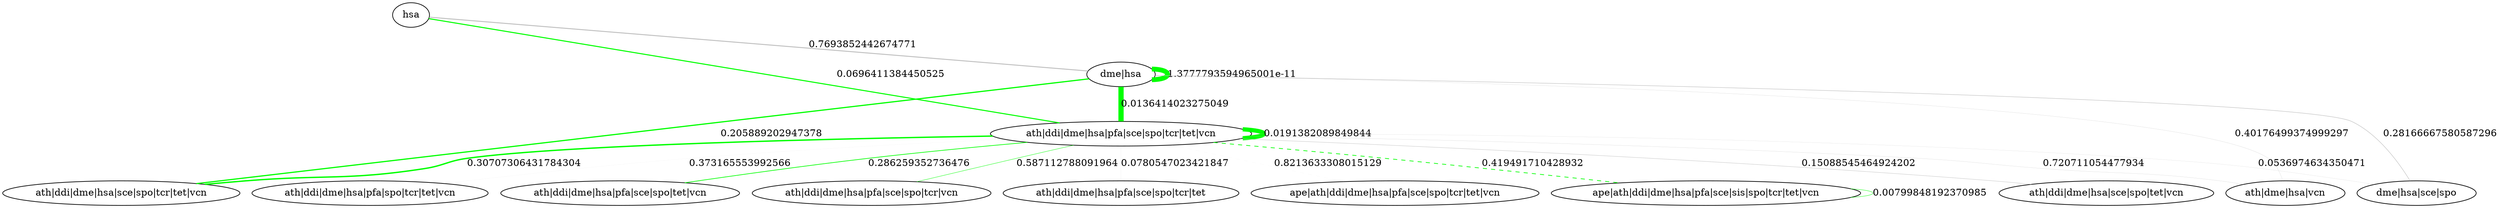 graph  {
hsa;
"dme|hsa";
"ath|ddi|dme|hsa|pfa|sce|spo|tcr|tet|vcn";
"dme|hsa|sce|spo";
"ath|dme|hsa|vcn";
"ath|ddi|dme|hsa|sce|spo|tcr|tet|vcn";
"ath|ddi|dme|hsa|sce|spo|tet|vcn";
"ath|ddi|dme|hsa|pfa|spo|tcr|tet|vcn";
"ath|ddi|dme|hsa|pfa|sce|spo|tet|vcn";
"ath|ddi|dme|hsa|pfa|sce|spo|tcr|vcn";
"ath|ddi|dme|hsa|pfa|sce|spo|tcr|tet";
"ape|ath|ddi|dme|hsa|pfa|sce|spo|tcr|tet|vcn";
"ape|ath|ddi|dme|hsa|pfa|sce|sis|spo|tcr|tet|vcn";
hsa -- "dme|hsa"  [A="--------+--------", B="------+-+--------", PROF_A="------+-+--------", PROF_Q="--------+--------", color=grey, expected_nab="23.8318", label="0.7693852442674771", nab=25, penwidth="1.3743815283122593", style=solid, taxa_A="dme|hsa", taxa_Q=hsa, taxonomy_A=eukar, taxonomy_Q=eukar];
hsa -- "ath|ddi|dme|hsa|pfa|sce|spo|tcr|tet|vcn"  [A="--------+--------", B="-+---++-++-+-++++", PROF_A="-+---++-++-+-++++", PROF_Q="--------+--------", color=green, expected_nab="19.6262", label="0.0696411384450525", nab=27, penwidth="1.4843320505772404", style=solid, taxa_A="ath|ddi|dme|hsa|pfa|sce|spo|tcr|tet|vcn", taxa_Q=hsa, taxonomy_A=eukar, taxonomy_Q=eukar];
"dme|hsa" -- "dme|hsa"  [A="------+-+--------", B="------+-+--------", PROF_A="------+-+--------", PROF_Q="------+-+--------", color=green, expected_nab="198.5981", label="1.3777793594965001e-11", nab=128, penwidth="7.036833424958769", style=solid, taxa_A="dme|hsa", taxa_Q="dme|hsa", taxonomy_A=eukar, taxonomy_Q=eukar];
"dme|hsa" -- "dme|hsa|sce|spo"  [A="------+-+--------", B="------+-+--+-+---", PROF_A="------+-+--+-+---", PROF_Q="------+-+--------", color=grey, expected_nab="9.1121", label="0.28166667580587296", nab=12, penwidth="0.6597031335898845", style=solid, taxa_A="dme|hsa|sce|spo", taxa_Q="dme|hsa", taxonomy_A=eukar, taxonomy_Q=eukar];
"dme|hsa" -- "ath|dme|hsa|vcn"  [A="------+-+--------", B="-+----+-+-------+", PROF_A="-+----+-+-------+", PROF_Q="------+-+--------", color=grey, expected_nab="5.8411", label="0.40176499374999297", nab=4, penwidth="0.21990104452996162", style=solid, taxa_A="ath|dme|hsa|vcn", taxa_Q="dme|hsa", taxonomy_A=eukar, taxonomy_Q=eukar];
"dme|hsa" -- "ath|ddi|dme|hsa|sce|spo|tcr|tet|vcn"  [A="------+-+--------", B="-+---++-+--+-++++", PROF_A="-+---++-+--+-++++", PROF_Q="------+-+--------", color=green, expected_nab="37.6168", label="0.205889202947378", nab=31, penwidth="1.7042330951072018", style=solid, taxa_A="ath|ddi|dme|hsa|sce|spo|tcr|tet|vcn", taxa_Q="dme|hsa", taxonomy_A=eukar, taxonomy_Q=eukar];
"dme|hsa" -- "ath|ddi|dme|hsa|pfa|sce|spo|tcr|tet|vcn"  [A="------+-+--------", B="-+---++-++-+-++++", PROF_A="-+---++-++-+-++++", PROF_Q="------+-+--------", color=green, expected_nab="163.5514", label="0.0136414023275049", nab=139, penwidth="7.641561297416162", style=solid, taxa_A="ath|ddi|dme|hsa|pfa|sce|spo|tcr|tet|vcn", taxa_Q="dme|hsa", taxonomy_A=eukar, taxonomy_Q=eukar];
"ath|ddi|dme|hsa|pfa|sce|spo|tcr|tet|vcn" -- "dme|hsa|sce|spo"  [A="------+-+--+-+---", B="-+---++-++-+-++++", PROF_A="-+---++-++-+-++++", PROF_Q="------+-+--+-+---", color=grey, expected_nab="7.5041", label="0.0536974634350471", nab=3, penwidth="0.16492578339747113", style=solid, taxa_A="ath|ddi|dme|hsa|pfa|sce|spo|tcr|tet|vcn", taxa_Q="dme|hsa|sce|spo", taxonomy_A=eukar, taxonomy_Q=eukar];
"ath|ddi|dme|hsa|pfa|sce|spo|tcr|tet|vcn" -- "ath|dme|hsa|vcn"  [A="-+----+-+-------+", B="-+---++-++-+-++++", PROF_A="-+---++-++-+-++++", PROF_Q="-+----+-+-------+", color=grey, expected_nab="4.8103", label="0.720711054477934", nab=4, penwidth="0.21990104452996162", style=solid, taxa_A="ath|ddi|dme|hsa|pfa|sce|spo|tcr|tet|vcn", taxa_Q="ath|dme|hsa|vcn", taxonomy_A=eukar, taxonomy_Q=eukar];
"ath|ddi|dme|hsa|pfa|sce|spo|tcr|tet|vcn" -- "ath|ddi|dme|hsa|sce|spo|tet|vcn"  [A="-+---++-+--+-+-++", B="-+---++-++-+-++++", PROF_A="-+---++-++-+-++++", PROF_Q="-+---++-+--+-+-++", color=grey, expected_nab="13.6614", label="0.15088545464924202", nab=9, penwidth="0.4947773501924134", style=solid, taxa_A="ath|ddi|dme|hsa|pfa|sce|spo|tcr|tet|vcn", taxa_Q="ath|ddi|dme|hsa|sce|spo|tet|vcn", taxonomy_A=eukar, taxonomy_Q=eukar];
"ath|ddi|dme|hsa|pfa|sce|spo|tcr|tet|vcn" -- "ath|ddi|dme|hsa|sce|spo|tcr|tet|vcn"  [A="-+---++-+--+-++++", B="-+---++-++-+-++++", PROF_A="-+---++-++-+-++++", PROF_Q="-+---++-+--+-++++", color=green, expected_nab="30.9786", label="0.30707306431784304", nab=36, penwidth="1.9791094007696537", style=solid, taxa_A="ath|ddi|dme|hsa|pfa|sce|spo|tcr|tet|vcn", taxa_Q="ath|ddi|dme|hsa|sce|spo|tcr|tet|vcn", taxonomy_A=eukar, taxonomy_Q=eukar];
"ath|ddi|dme|hsa|pfa|sce|spo|tcr|tet|vcn" -- "ath|ddi|dme|hsa|pfa|spo|tcr|tet|vcn"  [A="-+---++-++---++++", B="-+---++-++-+-++++", PROF_A="-+---++-++-+-++++", PROF_Q="-+---++-++---++++", color=grey, expected_nab="2.309", label="0.373165553992566", nab=1, penwidth="0.054975261132490384", style=solid, taxa_A="ath|ddi|dme|hsa|pfa|sce|spo|tcr|tet|vcn", taxa_Q="ath|ddi|dme|hsa|pfa|spo|tcr|tet|vcn", taxonomy_A=eukar, taxonomy_Q=eukar];
"ath|ddi|dme|hsa|pfa|sce|spo|tcr|tet|vcn" -- "ath|ddi|dme|hsa|pfa|sce|spo|tet|vcn"  [A="-+---++-++-+-+-++", B="-+---++-++-+-++++", PROF_A="-+---++-++-+-++++", PROF_Q="-+---++-++-+-+-++", color=green, expected_nab="13.4689", label="0.286259352736476", nab=17, penwidth="0.9345794392523363", style=solid, taxa_A="ath|ddi|dme|hsa|pfa|sce|spo|tcr|tet|vcn", taxa_Q="ath|ddi|dme|hsa|pfa|sce|spo|tet|vcn", taxonomy_A=eukar, taxonomy_Q=eukar];
"ath|ddi|dme|hsa|pfa|sce|spo|tcr|tet|vcn" -- "ath|ddi|dme|hsa|pfa|sce|spo|tcr|vcn"  [A="-+---++-++-+-++-+", B="-+---++-++-+-++++", PROF_A="-+---++-++-+-++++", PROF_Q="-+---++-++-+-++-+", color=green, expected_nab="7.6965", label="0.587112788091964", nab=9, penwidth="0.4947773501924134", style=solid, taxa_A="ath|ddi|dme|hsa|pfa|sce|spo|tcr|tet|vcn", taxa_Q="ath|ddi|dme|hsa|pfa|sce|spo|tcr|vcn", taxonomy_A=eukar, taxonomy_Q=eukar];
"ath|ddi|dme|hsa|pfa|sce|spo|tcr|tet|vcn" -- "ath|ddi|dme|hsa|pfa|sce|spo|tcr|tet"  [A="-+---++-++-+-+++-", B="-+---++-++-+-++++", PROF_A="-+---++-++-+-++++", PROF_Q="-+---++-++-+-+++-", color=grey, expected_nab="5.58", label="0.0780547023421847", nab=2, penwidth="0.10995052226498077", style=solid, taxa_A="ath|ddi|dme|hsa|pfa|sce|spo|tcr|tet|vcn", taxa_Q="ath|ddi|dme|hsa|pfa|sce|spo|tcr|tet", taxonomy_A=eukar, taxonomy_Q=eukar];
"ath|ddi|dme|hsa|pfa|sce|spo|tcr|tet|vcn" -- "ath|ddi|dme|hsa|pfa|sce|spo|tcr|tet|vcn"  [A="-+---++-++-+-++++", B="-+---++-++-+-++++", PROF_A="-+---++-++-+-++++", PROF_Q="-+---++-++-+-++++", color=green, expected_nab="134.6894", label="0.0191382089849844", nab=113, penwidth="6.212204507971412", style=solid, taxa_A="ath|ddi|dme|hsa|pfa|sce|spo|tcr|tet|vcn", taxa_Q="ath|ddi|dme|hsa|pfa|sce|spo|tcr|tet|vcn", taxonomy_A=eukar, taxonomy_Q=eukar];
"ath|ddi|dme|hsa|pfa|sce|spo|tcr|tet|vcn" -- "ape|ath|ddi|dme|hsa|pfa|sce|spo|tcr|tet|vcn"  [A="-+---++-++-+-++++", B="++---++-++-+-++++", PROF_A="++---++-++-+-++++", PROF_Q="-+---++-++-+-++++", color=grey, expected_nab="1.3469", label="0.8213633308015129", nab=1, penwidth="0.054975261132490384", style=dashed, taxa_A="ape|ath|ddi|dme|hsa|pfa|sce|spo|tcr|tet|vcn", taxa_Q="ath|ddi|dme|hsa|pfa|sce|spo|tcr|tet|vcn", taxonomy_A=mixed, taxonomy_Q=eukar];
"ath|ddi|dme|hsa|pfa|sce|spo|tcr|tet|vcn" -- "ape|ath|ddi|dme|hsa|pfa|sce|sis|spo|tcr|tet|vcn"  [A="-+---++-++-+-++++", B="++---++-++-++++++", PROF_A="++---++-++-++++++", PROF_Q="-+---++-++-+-++++", color=green, expected_nab="21.3579", label="0.419491710428932", nab=18, penwidth="0.9895547003848268", style=dashed, taxa_A="ape|ath|ddi|dme|hsa|pfa|sce|sis|spo|tcr|tet|vcn", taxa_Q="ath|ddi|dme|hsa|pfa|sce|spo|tcr|tet|vcn", taxonomy_A=mixed, taxonomy_Q=eukar];
"ape|ath|ddi|dme|hsa|pfa|sce|sis|spo|tcr|tet|vcn" -- "ape|ath|ddi|dme|hsa|pfa|sce|sis|spo|tcr|tet|vcn"  [A="++---++-++-++++++", B="++---++-++-++++++", PROF_A="++---++-++-++++++", PROF_Q="++---++-++-++++++", color=green, expected_nab="3.3868", label="0.00799848192370985", nab=9, penwidth="0.4947773501924134", style=solid, taxa_A="ape|ath|ddi|dme|hsa|pfa|sce|sis|spo|tcr|tet|vcn", taxa_Q="ape|ath|ddi|dme|hsa|pfa|sce|sis|spo|tcr|tet|vcn", taxonomy_A=mixed, taxonomy_Q=mixed];
}
